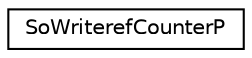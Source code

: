 digraph "Graphical Class Hierarchy"
{
 // LATEX_PDF_SIZE
  edge [fontname="Helvetica",fontsize="10",labelfontname="Helvetica",labelfontsize="10"];
  node [fontname="Helvetica",fontsize="10",shape=record];
  rankdir="LR";
  Node0 [label="SoWriterefCounterP",height=0.2,width=0.4,color="black", fillcolor="white", style="filled",URL="$classSoWriterefCounterP.html",tooltip=" "];
}
